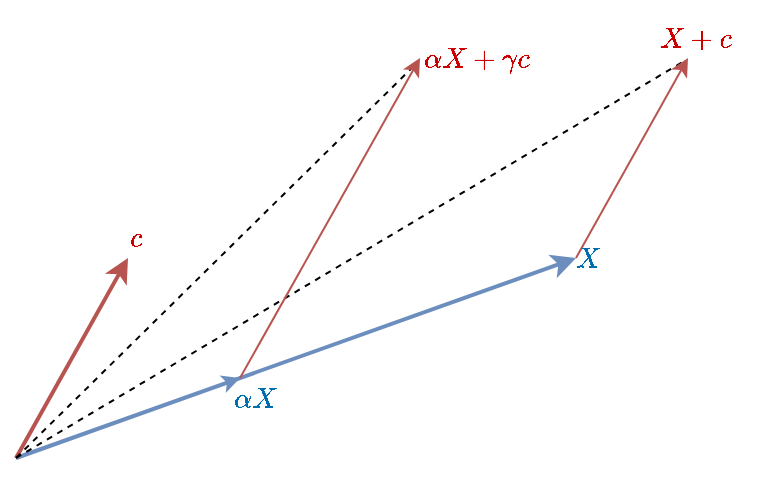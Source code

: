 <mxfile version="12.4.2" type="device" pages="1"><diagram id="zsVqmwQJ45rMjEV6PPlY" name="Page-1"><mxGraphModel dx="895" dy="680" grid="1" gridSize="10" guides="1" tooltips="1" connect="1" arrows="1" fold="1" page="1" pageScale="1" pageWidth="1600" pageHeight="900" math="1" shadow="0"><root><mxCell id="0"/><mxCell id="1" parent="0"/><mxCell id="dIb3uWz7Y_2TcwBWaeXf-25" value="" style="rounded=0;whiteSpace=wrap;html=1;strokeColor=none;" parent="1" vertex="1"><mxGeometry x="240" y="550" width="370" height="220" as="geometry"/></mxCell><mxCell id="dIb3uWz7Y_2TcwBWaeXf-26" value="" style="group" parent="1" vertex="1" connectable="0"><mxGeometry x="240" y="730" width="280" height="40" as="geometry"/></mxCell><mxCell id="dIb3uWz7Y_2TcwBWaeXf-27" value="" style="endArrow=classic;html=1;fillColor=#dae8fc;strokeColor=#6c8ebf;" parent="dIb3uWz7Y_2TcwBWaeXf-26" edge="1"><mxGeometry width="50" height="50" relative="1" as="geometry"><mxPoint y="40" as="sourcePoint"/><mxPoint x="112" as="targetPoint"/></mxGeometry></mxCell><mxCell id="dIb3uWz7Y_2TcwBWaeXf-45" value="" style="group" parent="dIb3uWz7Y_2TcwBWaeXf-26" vertex="1" connectable="0"><mxGeometry y="-60" width="280" height="100" as="geometry"/></mxCell><mxCell id="dIb3uWz7Y_2TcwBWaeXf-46" value="" style="endArrow=classic;html=1;fillColor=#dae8fc;strokeColor=#6c8ebf;strokeWidth=2;" parent="dIb3uWz7Y_2TcwBWaeXf-45" edge="1"><mxGeometry width="50" height="50" relative="1" as="geometry"><mxPoint y="100" as="sourcePoint"/><mxPoint x="280" as="targetPoint"/></mxGeometry></mxCell><mxCell id="dIb3uWz7Y_2TcwBWaeXf-47" value="" style="endArrow=classic;html=1;fillColor=#f8cecc;strokeColor=#b85450;strokeWidth=2;" parent="dIb3uWz7Y_2TcwBWaeXf-45" edge="1"><mxGeometry width="50" height="50" relative="1" as="geometry"><mxPoint y="100" as="sourcePoint"/><mxPoint x="56.0" as="targetPoint"/></mxGeometry></mxCell><mxCell id="dIb3uWz7Y_2TcwBWaeXf-40" value="$$X+c$$" style="text;html=1;strokeColor=none;fillColor=none;align=center;verticalAlign=middle;whiteSpace=wrap;rounded=0;fontColor=#CC0000;" parent="1" vertex="1"><mxGeometry x="560" y="550" width="40" height="20" as="geometry"/></mxCell><mxCell id="dIb3uWz7Y_2TcwBWaeXf-41" value="$$\alpha X + \gamma c$$" style="text;html=1;strokeColor=none;fillColor=none;align=center;verticalAlign=middle;whiteSpace=wrap;rounded=0;fontColor=#CC0000;" parent="1" vertex="1"><mxGeometry x="450" y="560" width="40" height="20" as="geometry"/></mxCell><mxCell id="dIb3uWz7Y_2TcwBWaeXf-42" value="$$\alpha X$$" style="text;html=1;strokeColor=none;fillColor=none;align=center;verticalAlign=middle;whiteSpace=wrap;rounded=0;fontColor=#006DAD;" parent="1" vertex="1"><mxGeometry x="340" y="730" width="40" height="20" as="geometry"/></mxCell><mxCell id="dIb3uWz7Y_2TcwBWaeXf-43" value="" style="endArrow=none;dashed=1;html=1;fontColor=#CC0000;" parent="1" edge="1"><mxGeometry width="50" height="50" relative="1" as="geometry"><mxPoint x="240" y="770" as="sourcePoint"/><mxPoint x="441" y="572" as="targetPoint"/></mxGeometry></mxCell><mxCell id="dIb3uWz7Y_2TcwBWaeXf-44" value="" style="endArrow=none;dashed=1;html=1;fontColor=#CC0000;" parent="1" edge="1"><mxGeometry width="50" height="50" relative="1" as="geometry"><mxPoint x="240" y="770" as="sourcePoint"/><mxPoint x="575" y="571" as="targetPoint"/></mxGeometry></mxCell><mxCell id="dIb3uWz7Y_2TcwBWaeXf-24" value="" style="endArrow=classic;html=1;fillColor=#f8cecc;strokeColor=#b85450;" parent="1" edge="1"><mxGeometry width="50" height="50" relative="1" as="geometry"><mxPoint x="520" y="670" as="sourcePoint"/><mxPoint x="576" y="570" as="targetPoint"/></mxGeometry></mxCell><mxCell id="dIb3uWz7Y_2TcwBWaeXf-29" value="" style="endArrow=classic;html=1;fillColor=#f8cecc;strokeColor=#b85450;" parent="1" edge="1"><mxGeometry width="50" height="50" relative="1" as="geometry"><mxPoint x="352.0" y="730" as="sourcePoint"/><mxPoint x="442" y="570" as="targetPoint"/></mxGeometry></mxCell><mxCell id="dIb3uWz7Y_2TcwBWaeXf-48" value="$$X$$" style="text;html=1;strokeColor=none;fillColor=none;align=center;verticalAlign=middle;whiteSpace=wrap;rounded=0;fontColor=#006DAD;" parent="1" vertex="1"><mxGeometry x="506" y="660" width="40" height="20" as="geometry"/></mxCell><mxCell id="dIb3uWz7Y_2TcwBWaeXf-49" value="$$c$$" style="text;html=1;strokeColor=none;fillColor=none;align=center;verticalAlign=middle;whiteSpace=wrap;rounded=0;fontColor=#CC0000;" parent="1" vertex="1"><mxGeometry x="280" y="650" width="40" height="20" as="geometry"/></mxCell></root></mxGraphModel></diagram></mxfile>